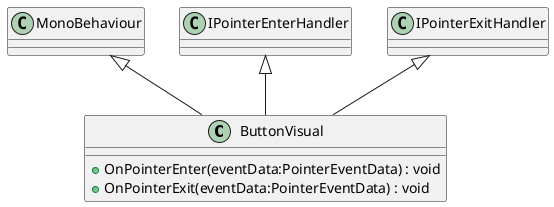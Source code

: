 @startuml
class ButtonVisual {
    + OnPointerEnter(eventData:PointerEventData) : void
    + OnPointerExit(eventData:PointerEventData) : void
}
MonoBehaviour <|-- ButtonVisual
IPointerEnterHandler <|-- ButtonVisual
IPointerExitHandler <|-- ButtonVisual
@enduml
